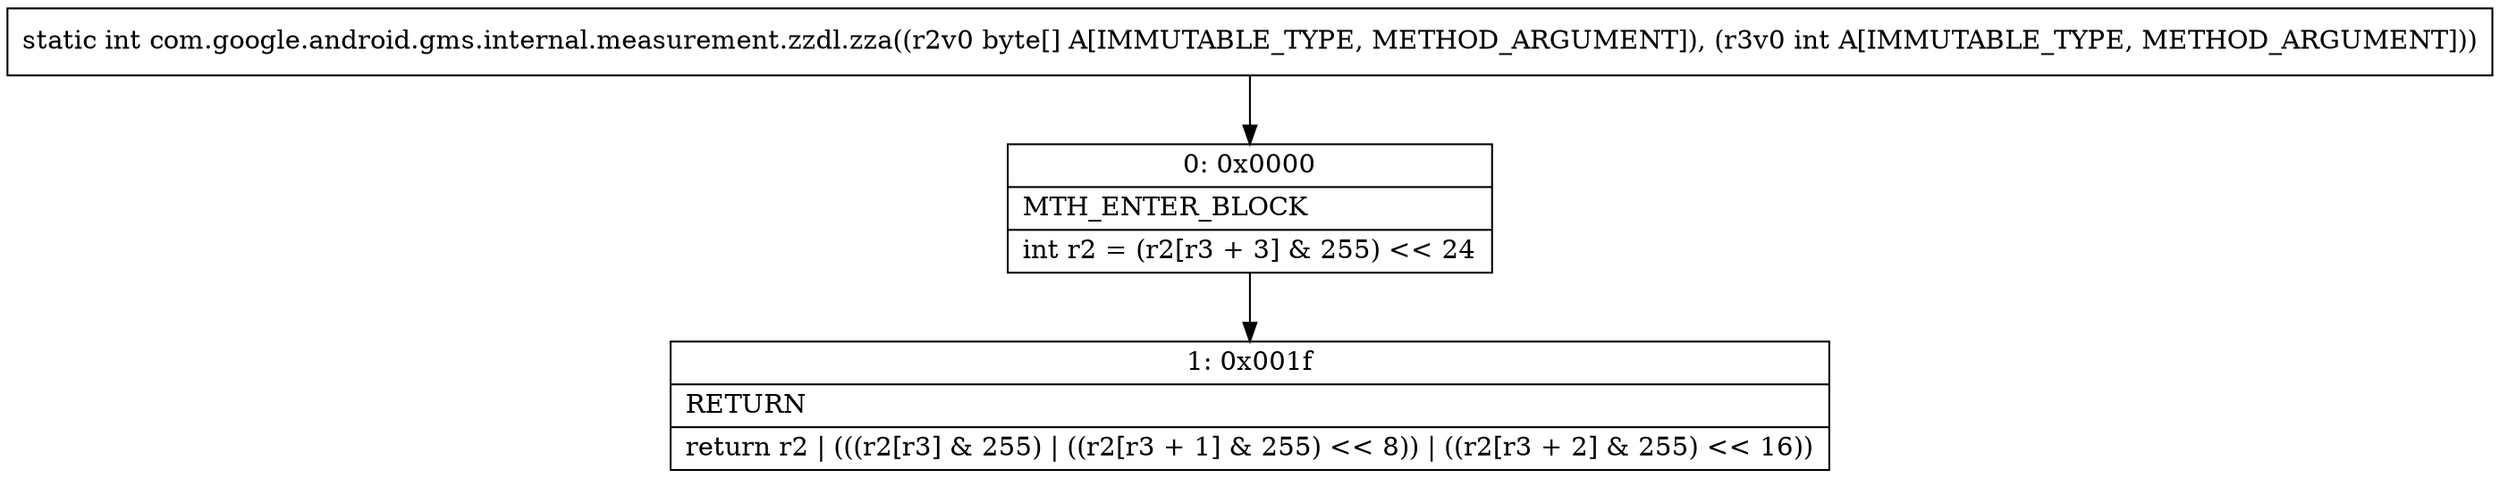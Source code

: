 digraph "CFG forcom.google.android.gms.internal.measurement.zzdl.zza([BI)I" {
Node_0 [shape=record,label="{0\:\ 0x0000|MTH_ENTER_BLOCK\l|int r2 = (r2[r3 + 3] & 255) \<\< 24\l}"];
Node_1 [shape=record,label="{1\:\ 0x001f|RETURN\l|return r2 \| (((r2[r3] & 255) \| ((r2[r3 + 1] & 255) \<\< 8)) \| ((r2[r3 + 2] & 255) \<\< 16))\l}"];
MethodNode[shape=record,label="{static int com.google.android.gms.internal.measurement.zzdl.zza((r2v0 byte[] A[IMMUTABLE_TYPE, METHOD_ARGUMENT]), (r3v0 int A[IMMUTABLE_TYPE, METHOD_ARGUMENT])) }"];
MethodNode -> Node_0;
Node_0 -> Node_1;
}

